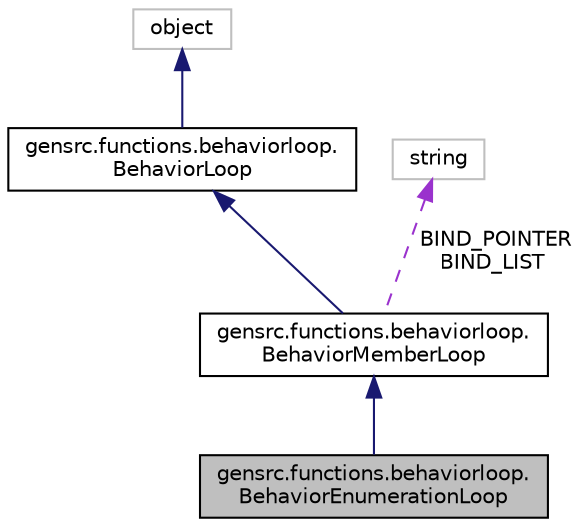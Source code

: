 digraph "gensrc.functions.behaviorloop.BehaviorEnumerationLoop"
{
  edge [fontname="Helvetica",fontsize="10",labelfontname="Helvetica",labelfontsize="10"];
  node [fontname="Helvetica",fontsize="10",shape=record];
  Node4 [label="gensrc.functions.behaviorloop.\lBehaviorEnumerationLoop",height=0.2,width=0.4,color="black", fillcolor="grey75", style="filled", fontcolor="black"];
  Node5 -> Node4 [dir="back",color="midnightblue",fontsize="10",style="solid",fontname="Helvetica"];
  Node5 [label="gensrc.functions.behaviorloop.\lBehaviorMemberLoop",height=0.2,width=0.4,color="black", fillcolor="white", style="filled",URL="$classgensrc_1_1functions_1_1behaviorloop_1_1_behavior_member_loop.html"];
  Node6 -> Node5 [dir="back",color="midnightblue",fontsize="10",style="solid",fontname="Helvetica"];
  Node6 [label="gensrc.functions.behaviorloop.\lBehaviorLoop",height=0.2,width=0.4,color="black", fillcolor="white", style="filled",URL="$classgensrc_1_1functions_1_1behaviorloop_1_1_behavior_loop.html"];
  Node7 -> Node6 [dir="back",color="midnightblue",fontsize="10",style="solid",fontname="Helvetica"];
  Node7 [label="object",height=0.2,width=0.4,color="grey75", fillcolor="white", style="filled"];
  Node8 -> Node5 [dir="back",color="darkorchid3",fontsize="10",style="dashed",label=" BIND_POINTER\nBIND_LIST" ,fontname="Helvetica"];
  Node8 [label="string",height=0.2,width=0.4,color="grey75", fillcolor="white", style="filled"];
}
